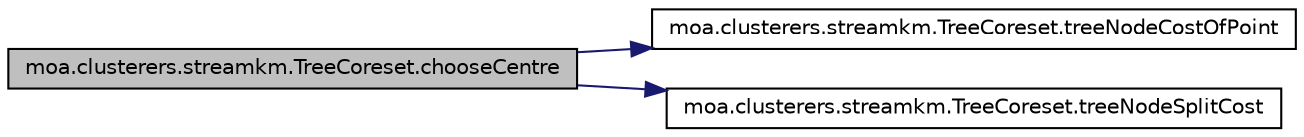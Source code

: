 digraph G
{
  edge [fontname="Helvetica",fontsize="10",labelfontname="Helvetica",labelfontsize="10"];
  node [fontname="Helvetica",fontsize="10",shape=record];
  rankdir=LR;
  Node1 [label="moa.clusterers.streamkm.TreeCoreset.chooseCentre",height=0.2,width=0.4,color="black", fillcolor="grey75", style="filled" fontcolor="black"];
  Node1 -> Node2 [color="midnightblue",fontsize="10",style="solid",fontname="Helvetica"];
  Node2 [label="moa.clusterers.streamkm.TreeCoreset.treeNodeCostOfPoint",height=0.2,width=0.4,color="black", fillcolor="white", style="filled",URL="$classmoa_1_1clusterers_1_1streamkm_1_1TreeCoreset.html#aae7c48fd7aa6bbc6089d1af34989dbf2",tooltip="computes the cost of point p with the centre of treenode node"];
  Node1 -> Node3 [color="midnightblue",fontsize="10",style="solid",fontname="Helvetica"];
  Node3 [label="moa.clusterers.streamkm.TreeCoreset.treeNodeSplitCost",height=0.2,width=0.4,color="black", fillcolor="white", style="filled",URL="$classmoa_1_1clusterers_1_1streamkm_1_1TreeCoreset.html#abcf3c943a2969bb19a77374268471213",tooltip="computes the hypothetical cost if the node would be split with new centers centreA..."];
}
